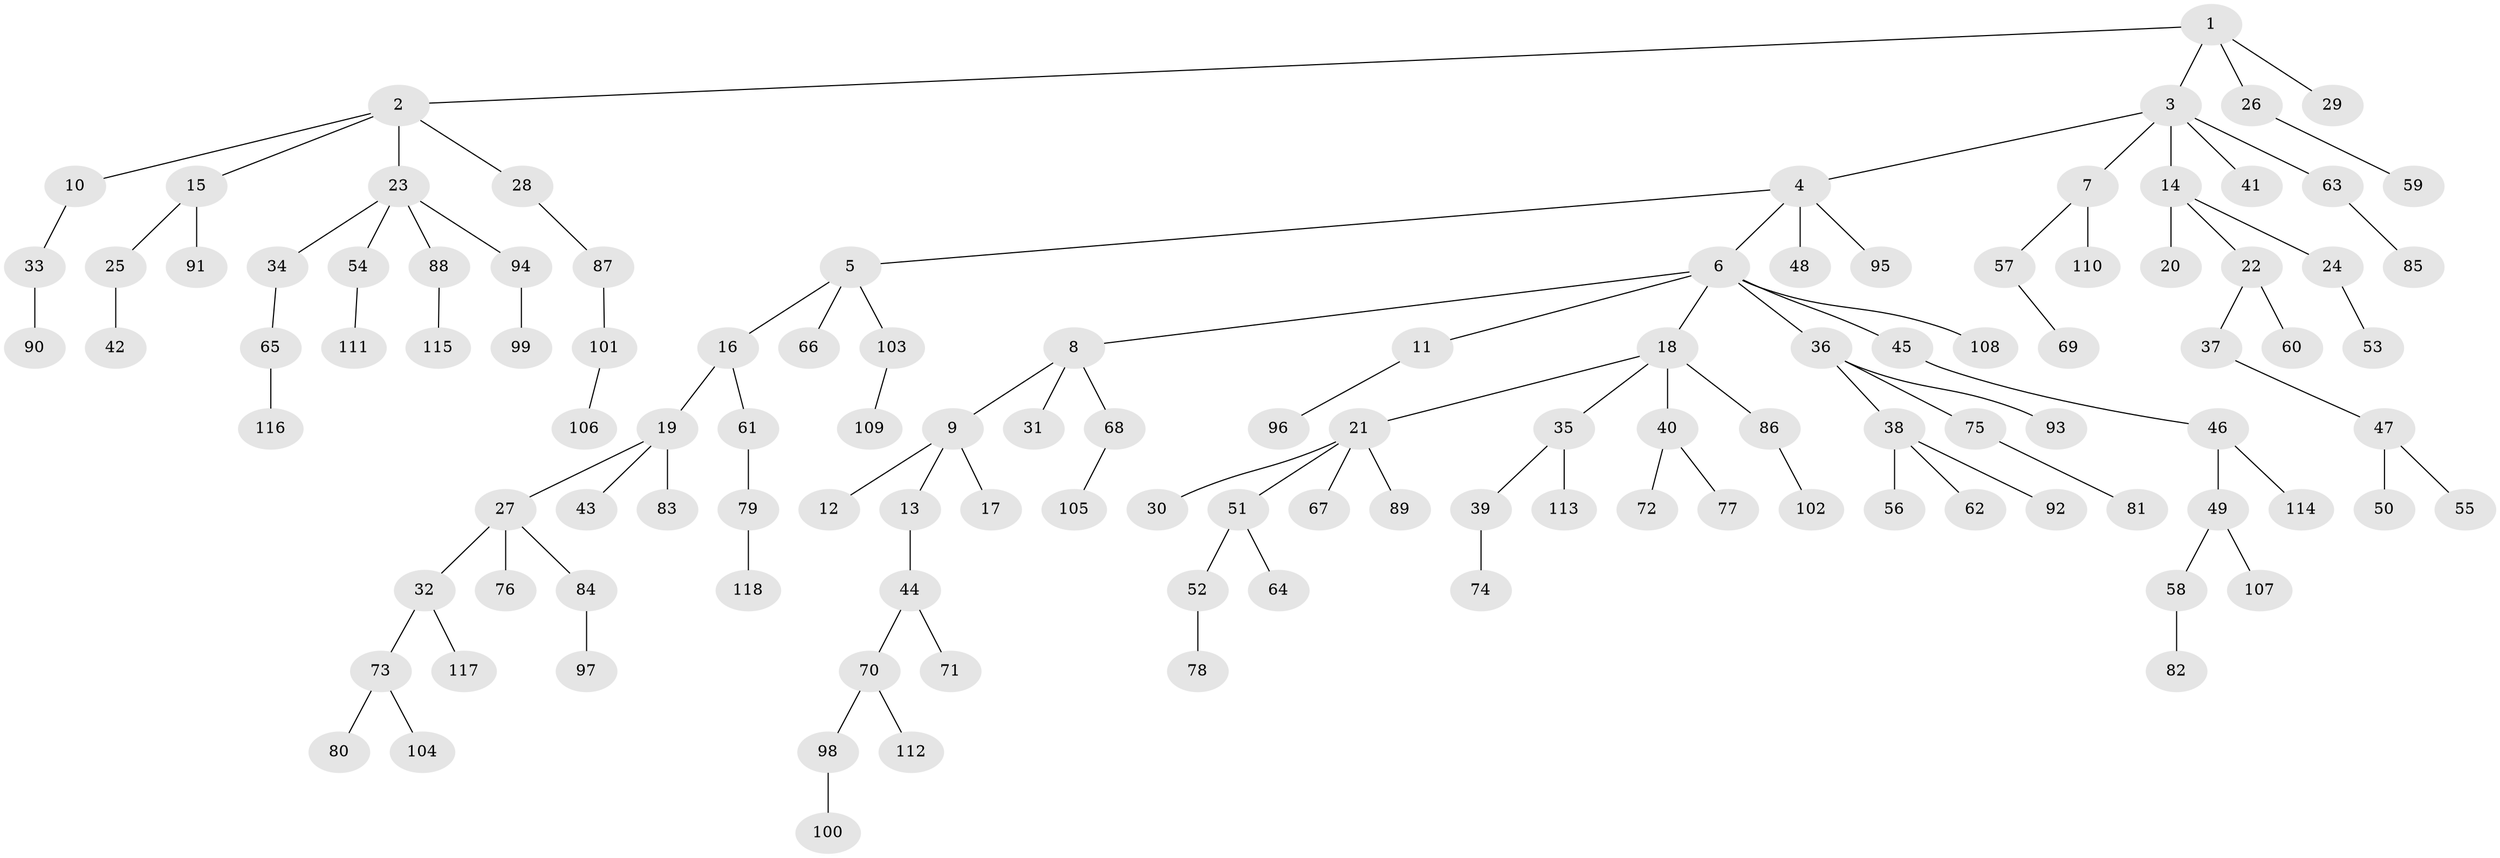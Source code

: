 // coarse degree distribution, {4: 0.06097560975609756, 5: 0.024390243902439025, 9: 0.012195121951219513, 3: 0.07317073170731707, 7: 0.012195121951219513, 2: 0.1951219512195122, 1: 0.5853658536585366, 6: 0.036585365853658534}
// Generated by graph-tools (version 1.1) at 2025/24/03/03/25 07:24:09]
// undirected, 118 vertices, 117 edges
graph export_dot {
graph [start="1"]
  node [color=gray90,style=filled];
  1;
  2;
  3;
  4;
  5;
  6;
  7;
  8;
  9;
  10;
  11;
  12;
  13;
  14;
  15;
  16;
  17;
  18;
  19;
  20;
  21;
  22;
  23;
  24;
  25;
  26;
  27;
  28;
  29;
  30;
  31;
  32;
  33;
  34;
  35;
  36;
  37;
  38;
  39;
  40;
  41;
  42;
  43;
  44;
  45;
  46;
  47;
  48;
  49;
  50;
  51;
  52;
  53;
  54;
  55;
  56;
  57;
  58;
  59;
  60;
  61;
  62;
  63;
  64;
  65;
  66;
  67;
  68;
  69;
  70;
  71;
  72;
  73;
  74;
  75;
  76;
  77;
  78;
  79;
  80;
  81;
  82;
  83;
  84;
  85;
  86;
  87;
  88;
  89;
  90;
  91;
  92;
  93;
  94;
  95;
  96;
  97;
  98;
  99;
  100;
  101;
  102;
  103;
  104;
  105;
  106;
  107;
  108;
  109;
  110;
  111;
  112;
  113;
  114;
  115;
  116;
  117;
  118;
  1 -- 2;
  1 -- 3;
  1 -- 26;
  1 -- 29;
  2 -- 10;
  2 -- 15;
  2 -- 23;
  2 -- 28;
  3 -- 4;
  3 -- 7;
  3 -- 14;
  3 -- 41;
  3 -- 63;
  4 -- 5;
  4 -- 6;
  4 -- 48;
  4 -- 95;
  5 -- 16;
  5 -- 66;
  5 -- 103;
  6 -- 8;
  6 -- 11;
  6 -- 18;
  6 -- 36;
  6 -- 45;
  6 -- 108;
  7 -- 57;
  7 -- 110;
  8 -- 9;
  8 -- 31;
  8 -- 68;
  9 -- 12;
  9 -- 13;
  9 -- 17;
  10 -- 33;
  11 -- 96;
  13 -- 44;
  14 -- 20;
  14 -- 22;
  14 -- 24;
  15 -- 25;
  15 -- 91;
  16 -- 19;
  16 -- 61;
  18 -- 21;
  18 -- 35;
  18 -- 40;
  18 -- 86;
  19 -- 27;
  19 -- 43;
  19 -- 83;
  21 -- 30;
  21 -- 51;
  21 -- 67;
  21 -- 89;
  22 -- 37;
  22 -- 60;
  23 -- 34;
  23 -- 54;
  23 -- 88;
  23 -- 94;
  24 -- 53;
  25 -- 42;
  26 -- 59;
  27 -- 32;
  27 -- 76;
  27 -- 84;
  28 -- 87;
  32 -- 73;
  32 -- 117;
  33 -- 90;
  34 -- 65;
  35 -- 39;
  35 -- 113;
  36 -- 38;
  36 -- 75;
  36 -- 93;
  37 -- 47;
  38 -- 56;
  38 -- 62;
  38 -- 92;
  39 -- 74;
  40 -- 72;
  40 -- 77;
  44 -- 70;
  44 -- 71;
  45 -- 46;
  46 -- 49;
  46 -- 114;
  47 -- 50;
  47 -- 55;
  49 -- 58;
  49 -- 107;
  51 -- 52;
  51 -- 64;
  52 -- 78;
  54 -- 111;
  57 -- 69;
  58 -- 82;
  61 -- 79;
  63 -- 85;
  65 -- 116;
  68 -- 105;
  70 -- 98;
  70 -- 112;
  73 -- 80;
  73 -- 104;
  75 -- 81;
  79 -- 118;
  84 -- 97;
  86 -- 102;
  87 -- 101;
  88 -- 115;
  94 -- 99;
  98 -- 100;
  101 -- 106;
  103 -- 109;
}
